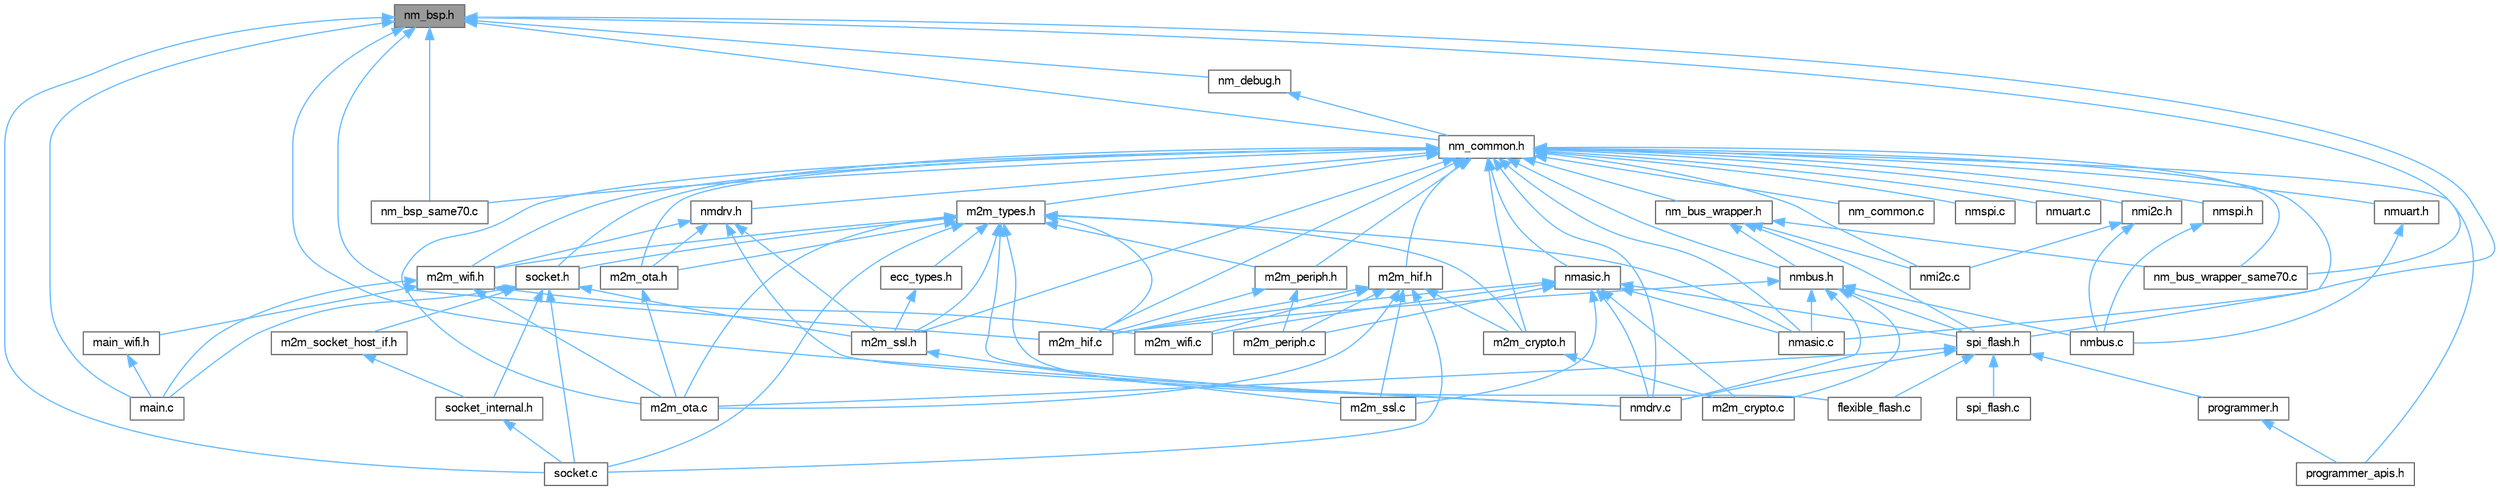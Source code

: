 digraph "nm_bsp.h"
{
 // LATEX_PDF_SIZE
  bgcolor="transparent";
  edge [fontname=FreeSans,fontsize=10,labelfontname=FreeSans,labelfontsize=10];
  node [fontname=FreeSans,fontsize=10,shape=box,height=0.2,width=0.4];
  Node1 [label="nm_bsp.h",height=0.2,width=0.4,color="gray40", fillcolor="grey60", style="filled", fontcolor="black",tooltip="WINC BSP API Declarations."];
  Node1 -> Node2 [dir="back",color="steelblue1",style="solid"];
  Node2 [label="m2m_hif.c",height=0.2,width=0.4,color="grey40", fillcolor="white", style="filled",URL="$m2m__hif_8c.html",tooltip="This module contains M2M host interface APIs implementation."];
  Node1 -> Node3 [dir="back",color="steelblue1",style="solid"];
  Node3 [label="main.c",height=0.2,width=0.4,color="grey40", fillcolor="white", style="filled",URL="$main_8c.html",tooltip="SAME70 Weather Client Demo Example."];
  Node1 -> Node4 [dir="back",color="steelblue1",style="solid"];
  Node4 [label="nm_bsp_same70.c",height=0.2,width=0.4,color="grey40", fillcolor="white", style="filled",URL="$nm__bsp__same70_8c.html",tooltip="This module contains SAME70 BSP APIs implementation."];
  Node1 -> Node5 [dir="back",color="steelblue1",style="solid"];
  Node5 [label="nm_bus_wrapper_same70.c",height=0.2,width=0.4,color="grey40", fillcolor="white", style="filled",URL="$nm__bus__wrapper__same70_8c.html",tooltip="This module contains NMC1000 bus wrapper APIs implementation."];
  Node1 -> Node6 [dir="back",color="steelblue1",style="solid"];
  Node6 [label="nm_common.h",height=0.2,width=0.4,color="grey40", fillcolor="white", style="filled",URL="$nm__common_8h.html",tooltip="WINC Driver Common API Declarations."];
  Node6 -> Node7 [dir="back",color="steelblue1",style="solid"];
  Node7 [label="m2m_crypto.h",height=0.2,width=0.4,color="grey40", fillcolor="white", style="filled",URL="$m2m__crypto_8h.html",tooltip="WINC Crypto Application Interface."];
  Node7 -> Node8 [dir="back",color="steelblue1",style="solid"];
  Node8 [label="m2m_crypto.c",height=0.2,width=0.4,color="grey40", fillcolor="white", style="filled",URL="$m2m__crypto_8c.html",tooltip="WINC Crypto module."];
  Node6 -> Node2 [dir="back",color="steelblue1",style="solid"];
  Node6 -> Node9 [dir="back",color="steelblue1",style="solid"];
  Node9 [label="m2m_hif.h",height=0.2,width=0.4,color="grey40", fillcolor="white", style="filled",URL="$m2m__hif_8h.html",tooltip="This module contains M2M host interface APIs implementation."];
  Node9 -> Node7 [dir="back",color="steelblue1",style="solid"];
  Node9 -> Node2 [dir="back",color="steelblue1",style="solid"];
  Node9 -> Node10 [dir="back",color="steelblue1",style="solid"];
  Node10 [label="m2m_ota.c",height=0.2,width=0.4,color="grey40", fillcolor="white", style="filled",URL="$m2m__ota_8c.html",tooltip="NMC1500 IoT OTA Interface."];
  Node9 -> Node11 [dir="back",color="steelblue1",style="solid"];
  Node11 [label="m2m_periph.c",height=0.2,width=0.4,color="grey40", fillcolor="white", style="filled",URL="$m2m__periph_8c.html",tooltip="NMC1500 Peripherials Application Interface."];
  Node9 -> Node12 [dir="back",color="steelblue1",style="solid"];
  Node12 [label="m2m_ssl.c",height=0.2,width=0.4,color="grey40", fillcolor="white", style="filled",URL="$m2m__ssl_8c.html",tooltip="This module contains M2M Wi-Fi SSL APIs implementation."];
  Node9 -> Node13 [dir="back",color="steelblue1",style="solid"];
  Node13 [label="m2m_wifi.c",height=0.2,width=0.4,color="grey40", fillcolor="white", style="filled",URL="$m2m__wifi_8c.html",tooltip="This module contains M2M Wi-Fi APIs implementation."];
  Node9 -> Node14 [dir="back",color="steelblue1",style="solid"];
  Node14 [label="socket.c",height=0.2,width=0.4,color="grey40", fillcolor="white", style="filled",URL="$socket_8c.html",tooltip="BSD compatible socket interface."];
  Node6 -> Node10 [dir="back",color="steelblue1",style="solid"];
  Node6 -> Node15 [dir="back",color="steelblue1",style="solid"];
  Node15 [label="m2m_ota.h",height=0.2,width=0.4,color="grey40", fillcolor="white", style="filled",URL="$m2m__ota_8h.html",tooltip="WINC OTA Upgrade API Interface."];
  Node15 -> Node10 [dir="back",color="steelblue1",style="solid"];
  Node6 -> Node16 [dir="back",color="steelblue1",style="solid"];
  Node16 [label="m2m_periph.h",height=0.2,width=0.4,color="grey40", fillcolor="white", style="filled",URL="$m2m__periph_8h.html",tooltip="WINC Peripherals Application Interface."];
  Node16 -> Node2 [dir="back",color="steelblue1",style="solid"];
  Node16 -> Node11 [dir="back",color="steelblue1",style="solid"];
  Node6 -> Node17 [dir="back",color="steelblue1",style="solid"];
  Node17 [label="m2m_ssl.h",height=0.2,width=0.4,color="grey40", fillcolor="white", style="filled",URL="$m2m__ssl_8h.html",tooltip="WINC Application Interface Internal Types."];
  Node17 -> Node12 [dir="back",color="steelblue1",style="solid"];
  Node6 -> Node18 [dir="back",color="steelblue1",style="solid"];
  Node18 [label="m2m_types.h",height=0.2,width=0.4,color="grey40", fillcolor="white", style="filled",URL="$m2m__types_8h.html",tooltip="WINC Application Interface Internal Types."];
  Node18 -> Node19 [dir="back",color="steelblue1",style="solid"];
  Node19 [label="ecc_types.h",height=0.2,width=0.4,color="grey40", fillcolor="white", style="filled",URL="$ecc__types_8h.html",tooltip="WINC Application Interface Internal Types."];
  Node19 -> Node17 [dir="back",color="steelblue1",style="solid"];
  Node18 -> Node20 [dir="back",color="steelblue1",style="solid"];
  Node20 [label="flexible_flash.c",height=0.2,width=0.4,color="grey40", fillcolor="white", style="filled",URL="$flexible__flash_8c.html",tooltip="WINC1500 SPI Flash."];
  Node18 -> Node7 [dir="back",color="steelblue1",style="solid"];
  Node18 -> Node2 [dir="back",color="steelblue1",style="solid"];
  Node18 -> Node10 [dir="back",color="steelblue1",style="solid"];
  Node18 -> Node15 [dir="back",color="steelblue1",style="solid"];
  Node18 -> Node16 [dir="back",color="steelblue1",style="solid"];
  Node18 -> Node17 [dir="back",color="steelblue1",style="solid"];
  Node18 -> Node21 [dir="back",color="steelblue1",style="solid"];
  Node21 [label="m2m_wifi.h",height=0.2,width=0.4,color="grey40", fillcolor="white", style="filled",URL="$m2m__wifi_8h.html",tooltip="WINC WLAN Application Interface."];
  Node21 -> Node10 [dir="back",color="steelblue1",style="solid"];
  Node21 -> Node13 [dir="back",color="steelblue1",style="solid"];
  Node21 -> Node3 [dir="back",color="steelblue1",style="solid"];
  Node21 -> Node22 [dir="back",color="steelblue1",style="solid"];
  Node22 [label="main_wifi.h",height=0.2,width=0.4,color="grey40", fillcolor="white", style="filled",URL="$main__wifi_8h.html",tooltip="MAIN configuration."];
  Node22 -> Node3 [dir="back",color="steelblue1",style="solid"];
  Node18 -> Node23 [dir="back",color="steelblue1",style="solid"];
  Node23 [label="nmasic.c",height=0.2,width=0.4,color="grey40", fillcolor="white", style="filled",URL="$nmasic_8c.html",tooltip="This module contains NMC1500 ASIC specific internal APIs."];
  Node18 -> Node24 [dir="back",color="steelblue1",style="solid"];
  Node24 [label="nmdrv.c",height=0.2,width=0.4,color="grey40", fillcolor="white", style="filled",URL="$nmdrv_8c.html",tooltip="This module contains NMC1000 M2M driver APIs implementation."];
  Node18 -> Node14 [dir="back",color="steelblue1",style="solid"];
  Node18 -> Node25 [dir="back",color="steelblue1",style="solid"];
  Node25 [label="socket.h",height=0.2,width=0.4,color="grey40", fillcolor="white", style="filled",URL="$socket_8h.html",tooltip="WINC BSD compatible Socket Interface."];
  Node25 -> Node26 [dir="back",color="steelblue1",style="solid"];
  Node26 [label="m2m_socket_host_if.h",height=0.2,width=0.4,color="grey40", fillcolor="white", style="filled",URL="$m2m__socket__host__if_8h.html",tooltip="BSD compatible socket interface internal types."];
  Node26 -> Node27 [dir="back",color="steelblue1",style="solid"];
  Node27 [label="socket_internal.h",height=0.2,width=0.4,color="grey40", fillcolor="white", style="filled",URL="$socket__internal_8h.html",tooltip="BSD compatible socket interface internal types."];
  Node27 -> Node14 [dir="back",color="steelblue1",style="solid"];
  Node25 -> Node17 [dir="back",color="steelblue1",style="solid"];
  Node25 -> Node3 [dir="back",color="steelblue1",style="solid"];
  Node25 -> Node14 [dir="back",color="steelblue1",style="solid"];
  Node25 -> Node27 [dir="back",color="steelblue1",style="solid"];
  Node6 -> Node21 [dir="back",color="steelblue1",style="solid"];
  Node6 -> Node4 [dir="back",color="steelblue1",style="solid"];
  Node6 -> Node28 [dir="back",color="steelblue1",style="solid"];
  Node28 [label="nm_bus_wrapper.h",height=0.2,width=0.4,color="grey40", fillcolor="white", style="filled",URL="$nm__bus__wrapper_8h.html",tooltip="This module contains NMC1000 bus wrapper APIs declarations."];
  Node28 -> Node5 [dir="back",color="steelblue1",style="solid"];
  Node28 -> Node29 [dir="back",color="steelblue1",style="solid"];
  Node29 [label="nmbus.h",height=0.2,width=0.4,color="grey40", fillcolor="white", style="filled",URL="$nmbus_8h.html",tooltip="This module contains NMC1000 bus APIs implementation."];
  Node29 -> Node8 [dir="back",color="steelblue1",style="solid"];
  Node29 -> Node2 [dir="back",color="steelblue1",style="solid"];
  Node29 -> Node23 [dir="back",color="steelblue1",style="solid"];
  Node29 -> Node30 [dir="back",color="steelblue1",style="solid"];
  Node30 [label="nmbus.c",height=0.2,width=0.4,color="grey40", fillcolor="white", style="filled",URL="$nmbus_8c.html",tooltip="This module contains NMC1000 bus APIs implementation."];
  Node29 -> Node24 [dir="back",color="steelblue1",style="solid"];
  Node29 -> Node31 [dir="back",color="steelblue1",style="solid"];
  Node31 [label="spi_flash.h",height=0.2,width=0.4,color="grey40", fillcolor="white", style="filled",URL="$spi__flash_8h.html",tooltip="WINC1500 SPI Flash."];
  Node31 -> Node20 [dir="back",color="steelblue1",style="solid"];
  Node31 -> Node10 [dir="back",color="steelblue1",style="solid"];
  Node31 -> Node24 [dir="back",color="steelblue1",style="solid"];
  Node31 -> Node32 [dir="back",color="steelblue1",style="solid"];
  Node32 [label="programmer.h",height=0.2,width=0.4,color="grey40", fillcolor="white", style="filled",URL="$programmer_8h.html",tooltip="WINC Peripherals Application Interface."];
  Node32 -> Node33 [dir="back",color="steelblue1",style="solid"];
  Node33 [label="programmer_apis.h",height=0.2,width=0.4,color="grey40", fillcolor="white", style="filled",URL="$programmer__apis_8h.html",tooltip="Programmer APIs."];
  Node31 -> Node34 [dir="back",color="steelblue1",style="solid"];
  Node34 [label="spi_flash.c",height=0.2,width=0.4,color="grey40", fillcolor="white", style="filled",URL="$spi__flash_8c.html",tooltip="WINC1500 SPI Flash."];
  Node28 -> Node35 [dir="back",color="steelblue1",style="solid"];
  Node35 [label="nmi2c.c",height=0.2,width=0.4,color="grey40", fillcolor="white", style="filled",URL="$nmi2c_8c.html",tooltip="This module contains NMC1000 I2C protocol bus APIs implementation."];
  Node28 -> Node31 [dir="back",color="steelblue1",style="solid"];
  Node6 -> Node5 [dir="back",color="steelblue1",style="solid"];
  Node6 -> Node36 [dir="back",color="steelblue1",style="solid"];
  Node36 [label="nm_common.c",height=0.2,width=0.4,color="grey40", fillcolor="white", style="filled",URL="$nm__common_8c.html",tooltip="This module contains common APIs declarations."];
  Node6 -> Node23 [dir="back",color="steelblue1",style="solid"];
  Node6 -> Node37 [dir="back",color="steelblue1",style="solid"];
  Node37 [label="nmasic.h",height=0.2,width=0.4,color="grey40", fillcolor="white", style="filled",URL="$nmasic_8h.html",tooltip="This module contains NMC1500 ASIC specific internal APIs."];
  Node37 -> Node8 [dir="back",color="steelblue1",style="solid"];
  Node37 -> Node2 [dir="back",color="steelblue1",style="solid"];
  Node37 -> Node11 [dir="back",color="steelblue1",style="solid"];
  Node37 -> Node12 [dir="back",color="steelblue1",style="solid"];
  Node37 -> Node13 [dir="back",color="steelblue1",style="solid"];
  Node37 -> Node23 [dir="back",color="steelblue1",style="solid"];
  Node37 -> Node24 [dir="back",color="steelblue1",style="solid"];
  Node37 -> Node31 [dir="back",color="steelblue1",style="solid"];
  Node6 -> Node29 [dir="back",color="steelblue1",style="solid"];
  Node6 -> Node24 [dir="back",color="steelblue1",style="solid"];
  Node6 -> Node38 [dir="back",color="steelblue1",style="solid"];
  Node38 [label="nmdrv.h",height=0.2,width=0.4,color="grey40", fillcolor="white", style="filled",URL="$nmdrv_8h.html",tooltip="This module contains NMC1500 M2M driver APIs declarations."];
  Node38 -> Node15 [dir="back",color="steelblue1",style="solid"];
  Node38 -> Node17 [dir="back",color="steelblue1",style="solid"];
  Node38 -> Node21 [dir="back",color="steelblue1",style="solid"];
  Node38 -> Node24 [dir="back",color="steelblue1",style="solid"];
  Node6 -> Node35 [dir="back",color="steelblue1",style="solid"];
  Node6 -> Node39 [dir="back",color="steelblue1",style="solid"];
  Node39 [label="nmi2c.h",height=0.2,width=0.4,color="grey40", fillcolor="white", style="filled",URL="$nmi2c_8h.html",tooltip="This module contains NMC1000 I2C protocol bus APIs implementation."];
  Node39 -> Node30 [dir="back",color="steelblue1",style="solid"];
  Node39 -> Node35 [dir="back",color="steelblue1",style="solid"];
  Node6 -> Node40 [dir="back",color="steelblue1",style="solid"];
  Node40 [label="nmspi.c",height=0.2,width=0.4,color="grey40", fillcolor="white", style="filled",URL="$nmspi_8c.html",tooltip="This module contains NMC1000 SPI protocol bus APIs implementation."];
  Node6 -> Node41 [dir="back",color="steelblue1",style="solid"];
  Node41 [label="nmspi.h",height=0.2,width=0.4,color="grey40", fillcolor="white", style="filled",URL="$nmspi_8h.html",tooltip="This module contains NMC1000 SPI protocol bus APIs implementation."];
  Node41 -> Node30 [dir="back",color="steelblue1",style="solid"];
  Node6 -> Node42 [dir="back",color="steelblue1",style="solid"];
  Node42 [label="nmuart.c",height=0.2,width=0.4,color="grey40", fillcolor="white", style="filled",URL="$nmuart_8c.html",tooltip="This module contains NMC1000 UART protocol bus APIs implementation."];
  Node6 -> Node43 [dir="back",color="steelblue1",style="solid"];
  Node43 [label="nmuart.h",height=0.2,width=0.4,color="grey40", fillcolor="white", style="filled",URL="$nmuart_8h.html",tooltip="This module contains NMC1000 UART protocol bus APIs implementation."];
  Node43 -> Node30 [dir="back",color="steelblue1",style="solid"];
  Node6 -> Node33 [dir="back",color="steelblue1",style="solid"];
  Node6 -> Node25 [dir="back",color="steelblue1",style="solid"];
  Node6 -> Node31 [dir="back",color="steelblue1",style="solid"];
  Node1 -> Node44 [dir="back",color="steelblue1",style="solid"];
  Node44 [label="nm_debug.h",height=0.2,width=0.4,color="grey40", fillcolor="white", style="filled",URL="$nm__debug_8h.html",tooltip="This module contains debug APIs declarations."];
  Node44 -> Node6 [dir="back",color="steelblue1",style="solid"];
  Node1 -> Node23 [dir="back",color="steelblue1",style="solid"];
  Node1 -> Node24 [dir="back",color="steelblue1",style="solid"];
  Node1 -> Node14 [dir="back",color="steelblue1",style="solid"];
}
